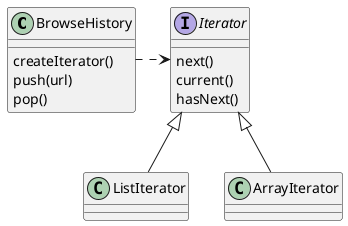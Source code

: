 @startuml

class BrowseHistory {

 createIterator()
 push(url)
 pop()
}

interface Iterator {
 next()
 current()
 hasNext()
}

class ListIterator {

}

class ArrayIterator {
}

BrowseHistory .right.> Iterator
Iterator <|-- ListIterator
Iterator <|-- ArrayIterator
@enduml
